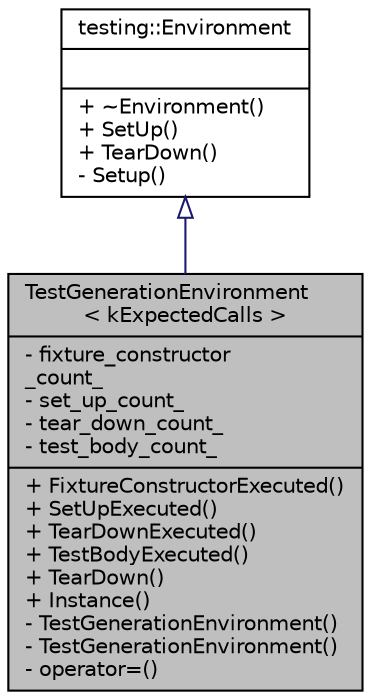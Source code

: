 digraph "TestGenerationEnvironment&lt; kExpectedCalls &gt;"
{
 // LATEX_PDF_SIZE
  bgcolor="transparent";
  edge [fontname="Helvetica",fontsize="10",labelfontname="Helvetica",labelfontsize="10"];
  node [fontname="Helvetica",fontsize="10",shape=record];
  Node1 [label="{TestGenerationEnvironment\l\< kExpectedCalls \>\n|- fixture_constructor\l_count_\l- set_up_count_\l- tear_down_count_\l- test_body_count_\l|+ FixtureConstructorExecuted()\l+ SetUpExecuted()\l+ TearDownExecuted()\l+ TestBodyExecuted()\l+ TearDown()\l+ Instance()\l- TestGenerationEnvironment()\l- TestGenerationEnvironment()\l- operator=()\l}",height=0.2,width=0.4,color="black", fillcolor="grey75", style="filled", fontcolor="black",tooltip=" "];
  Node2 -> Node1 [dir="back",color="midnightblue",fontsize="10",style="solid",arrowtail="onormal",fontname="Helvetica"];
  Node2 [label="{testing::Environment\n||+ ~Environment()\l+ SetUp()\l+ TearDown()\l- Setup()\l}",height=0.2,width=0.4,color="black",URL="$classtesting_1_1Environment.html",tooltip=" "];
}
